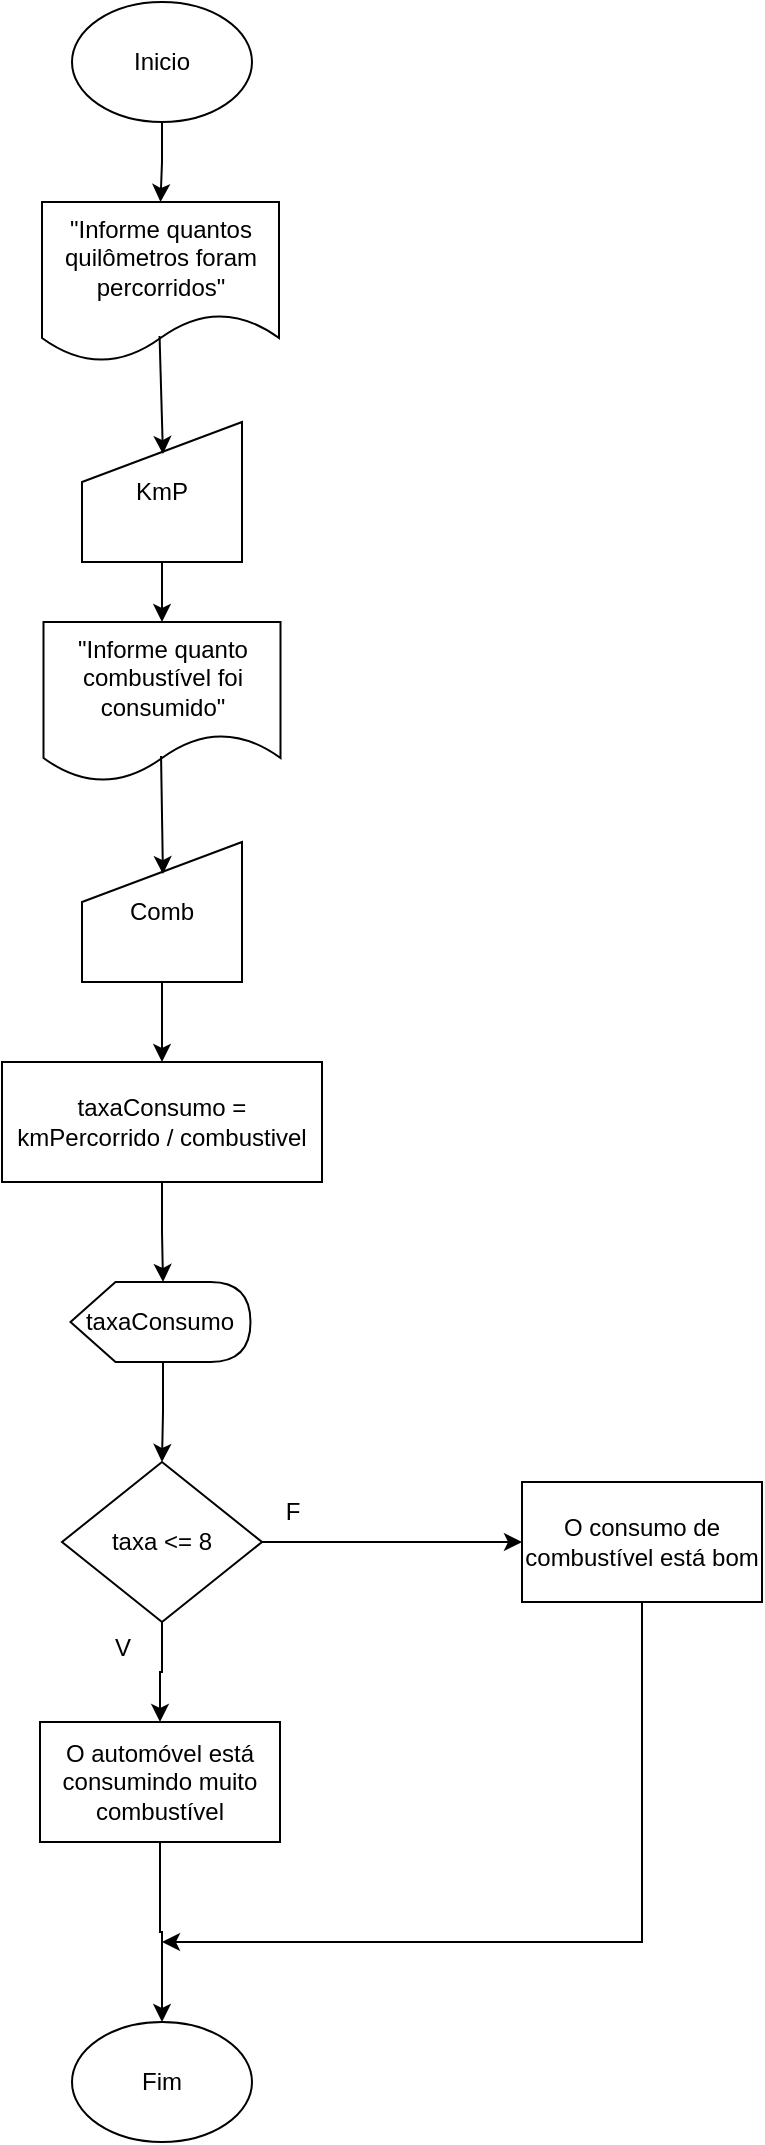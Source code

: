 <mxfile version="24.0.7" type="device">
  <diagram id="ZM5gBwKl8Iof5bzQOTgf" name="Página-1">
    <mxGraphModel dx="1693" dy="750" grid="1" gridSize="10" guides="1" tooltips="1" connect="1" arrows="1" fold="1" page="1" pageScale="1" pageWidth="827" pageHeight="1169" math="0" shadow="0">
      <root>
        <mxCell id="0" />
        <mxCell id="1" parent="0" />
        <mxCell id="aZ5adwHKV0_EOkv4RIQL-3" style="edgeStyle=orthogonalEdgeStyle;rounded=0;orthogonalLoop=1;jettySize=auto;html=1;exitX=0.5;exitY=1;exitDx=0;exitDy=0;entryX=0.5;entryY=0;entryDx=0;entryDy=0;" edge="1" parent="1" source="aZ5adwHKV0_EOkv4RIQL-4" target="aZ5adwHKV0_EOkv4RIQL-8">
          <mxGeometry relative="1" as="geometry" />
        </mxCell>
        <mxCell id="aZ5adwHKV0_EOkv4RIQL-4" value="Inicio" style="ellipse;whiteSpace=wrap;html=1;" vertex="1" parent="1">
          <mxGeometry x="35" y="10" width="90" height="60" as="geometry" />
        </mxCell>
        <mxCell id="aZ5adwHKV0_EOkv4RIQL-17" style="edgeStyle=orthogonalEdgeStyle;rounded=0;orthogonalLoop=1;jettySize=auto;html=1;exitX=0.5;exitY=1;exitDx=0;exitDy=0;entryX=0.5;entryY=0;entryDx=0;entryDy=0;" edge="1" parent="1" source="aZ5adwHKV0_EOkv4RIQL-6" target="aZ5adwHKV0_EOkv4RIQL-15">
          <mxGeometry relative="1" as="geometry" />
        </mxCell>
        <mxCell id="aZ5adwHKV0_EOkv4RIQL-6" value="&lt;p style=&quot;line-height: 120%;&quot;&gt;KmP&lt;/p&gt;" style="shape=manualInput;whiteSpace=wrap;html=1;" vertex="1" parent="1">
          <mxGeometry x="40" y="220" width="80" height="70" as="geometry" />
        </mxCell>
        <mxCell id="aZ5adwHKV0_EOkv4RIQL-7" value="taxaConsumo = kmPercorrido / combustivel" style="rounded=0;whiteSpace=wrap;html=1;" vertex="1" parent="1">
          <mxGeometry y="540" width="160" height="60" as="geometry" />
        </mxCell>
        <mxCell id="aZ5adwHKV0_EOkv4RIQL-8" value="&quot;Informe quantos quilômetros foram percorridos&quot;" style="shape=document;whiteSpace=wrap;html=1;boundedLbl=1;" vertex="1" parent="1">
          <mxGeometry x="20" y="110" width="118.5" height="80" as="geometry" />
        </mxCell>
        <mxCell id="aZ5adwHKV0_EOkv4RIQL-9" value="" style="endArrow=classic;html=1;rounded=0;exitX=0.496;exitY=0.838;exitDx=0;exitDy=0;exitPerimeter=0;entryX=0.506;entryY=0.229;entryDx=0;entryDy=0;entryPerimeter=0;" edge="1" parent="1" source="aZ5adwHKV0_EOkv4RIQL-8" target="aZ5adwHKV0_EOkv4RIQL-6">
          <mxGeometry width="50" height="50" relative="1" as="geometry">
            <mxPoint x="118.5" y="240" as="sourcePoint" />
            <mxPoint x="78.5" y="250" as="targetPoint" />
            <Array as="points" />
          </mxGeometry>
        </mxCell>
        <mxCell id="aZ5adwHKV0_EOkv4RIQL-20" style="edgeStyle=orthogonalEdgeStyle;rounded=0;orthogonalLoop=1;jettySize=auto;html=1;exitX=0;exitY=0;exitDx=46.25;exitDy=40;exitPerimeter=0;entryX=0.5;entryY=0;entryDx=0;entryDy=0;" edge="1" parent="1" source="aZ5adwHKV0_EOkv4RIQL-11" target="aZ5adwHKV0_EOkv4RIQL-19">
          <mxGeometry relative="1" as="geometry" />
        </mxCell>
        <mxCell id="aZ5adwHKV0_EOkv4RIQL-11" value="taxaConsumo" style="shape=display;whiteSpace=wrap;html=1;" vertex="1" parent="1">
          <mxGeometry x="34.25" y="650" width="90" height="40" as="geometry" />
        </mxCell>
        <mxCell id="aZ5adwHKV0_EOkv4RIQL-13" value="Fim" style="ellipse;whiteSpace=wrap;html=1;" vertex="1" parent="1">
          <mxGeometry x="35" y="1020" width="90" height="60" as="geometry" />
        </mxCell>
        <mxCell id="aZ5adwHKV0_EOkv4RIQL-18" style="edgeStyle=orthogonalEdgeStyle;rounded=0;orthogonalLoop=1;jettySize=auto;html=1;exitX=0.5;exitY=1;exitDx=0;exitDy=0;entryX=0.5;entryY=0;entryDx=0;entryDy=0;" edge="1" parent="1" source="aZ5adwHKV0_EOkv4RIQL-14" target="aZ5adwHKV0_EOkv4RIQL-7">
          <mxGeometry relative="1" as="geometry" />
        </mxCell>
        <mxCell id="aZ5adwHKV0_EOkv4RIQL-14" value="&lt;p style=&quot;line-height: 120%;&quot;&gt;Comb&lt;/p&gt;" style="shape=manualInput;whiteSpace=wrap;html=1;" vertex="1" parent="1">
          <mxGeometry x="40" y="430" width="80" height="70" as="geometry" />
        </mxCell>
        <mxCell id="aZ5adwHKV0_EOkv4RIQL-15" value="&quot;Informe quanto combustível foi consumido&quot;" style="shape=document;whiteSpace=wrap;html=1;boundedLbl=1;" vertex="1" parent="1">
          <mxGeometry x="20.75" y="320" width="118.5" height="80" as="geometry" />
        </mxCell>
        <mxCell id="aZ5adwHKV0_EOkv4RIQL-16" value="" style="endArrow=classic;html=1;rounded=0;exitX=0.496;exitY=0.838;exitDx=0;exitDy=0;exitPerimeter=0;entryX=0.506;entryY=0.229;entryDx=0;entryDy=0;entryPerimeter=0;" edge="1" parent="1" source="aZ5adwHKV0_EOkv4RIQL-15" target="aZ5adwHKV0_EOkv4RIQL-14">
          <mxGeometry width="50" height="50" relative="1" as="geometry">
            <mxPoint x="119.25" y="450" as="sourcePoint" />
            <mxPoint x="79.25" y="460" as="targetPoint" />
            <Array as="points" />
          </mxGeometry>
        </mxCell>
        <mxCell id="aZ5adwHKV0_EOkv4RIQL-23" style="edgeStyle=orthogonalEdgeStyle;rounded=0;orthogonalLoop=1;jettySize=auto;html=1;exitX=0.5;exitY=1;exitDx=0;exitDy=0;entryX=0.5;entryY=0;entryDx=0;entryDy=0;" edge="1" parent="1" source="aZ5adwHKV0_EOkv4RIQL-19" target="aZ5adwHKV0_EOkv4RIQL-22">
          <mxGeometry relative="1" as="geometry" />
        </mxCell>
        <mxCell id="aZ5adwHKV0_EOkv4RIQL-25" style="edgeStyle=orthogonalEdgeStyle;rounded=0;orthogonalLoop=1;jettySize=auto;html=1;exitX=1;exitY=0.5;exitDx=0;exitDy=0;entryX=0;entryY=0.5;entryDx=0;entryDy=0;" edge="1" parent="1" source="aZ5adwHKV0_EOkv4RIQL-19" target="aZ5adwHKV0_EOkv4RIQL-24">
          <mxGeometry relative="1" as="geometry" />
        </mxCell>
        <mxCell id="aZ5adwHKV0_EOkv4RIQL-19" value="taxa &amp;lt;= 8" style="rhombus;whiteSpace=wrap;html=1;" vertex="1" parent="1">
          <mxGeometry x="30" y="740" width="100" height="80" as="geometry" />
        </mxCell>
        <mxCell id="aZ5adwHKV0_EOkv4RIQL-21" style="edgeStyle=orthogonalEdgeStyle;rounded=0;orthogonalLoop=1;jettySize=auto;html=1;exitX=0.5;exitY=1;exitDx=0;exitDy=0;entryX=0;entryY=0;entryDx=46.25;entryDy=0;entryPerimeter=0;" edge="1" parent="1" source="aZ5adwHKV0_EOkv4RIQL-7" target="aZ5adwHKV0_EOkv4RIQL-11">
          <mxGeometry relative="1" as="geometry" />
        </mxCell>
        <mxCell id="aZ5adwHKV0_EOkv4RIQL-26" style="edgeStyle=orthogonalEdgeStyle;rounded=0;orthogonalLoop=1;jettySize=auto;html=1;exitX=0.5;exitY=1;exitDx=0;exitDy=0;entryX=0.5;entryY=0;entryDx=0;entryDy=0;" edge="1" parent="1" source="aZ5adwHKV0_EOkv4RIQL-22" target="aZ5adwHKV0_EOkv4RIQL-13">
          <mxGeometry relative="1" as="geometry" />
        </mxCell>
        <mxCell id="aZ5adwHKV0_EOkv4RIQL-22" value="O automóvel está consumindo muito combustível" style="rounded=0;whiteSpace=wrap;html=1;" vertex="1" parent="1">
          <mxGeometry x="19" y="870" width="120" height="60" as="geometry" />
        </mxCell>
        <mxCell id="aZ5adwHKV0_EOkv4RIQL-27" style="edgeStyle=orthogonalEdgeStyle;rounded=0;orthogonalLoop=1;jettySize=auto;html=1;exitX=0.5;exitY=1;exitDx=0;exitDy=0;" edge="1" parent="1" source="aZ5adwHKV0_EOkv4RIQL-24">
          <mxGeometry relative="1" as="geometry">
            <mxPoint x="80" y="980" as="targetPoint" />
            <Array as="points">
              <mxPoint x="320" y="980" />
              <mxPoint x="125" y="980" />
            </Array>
          </mxGeometry>
        </mxCell>
        <mxCell id="aZ5adwHKV0_EOkv4RIQL-24" value="O consumo de combustível está bom" style="rounded=0;whiteSpace=wrap;html=1;" vertex="1" parent="1">
          <mxGeometry x="260" y="750" width="120" height="60" as="geometry" />
        </mxCell>
        <mxCell id="aZ5adwHKV0_EOkv4RIQL-28" value="F" style="text;html=1;align=center;verticalAlign=middle;resizable=0;points=[];autosize=1;strokeColor=none;fillColor=none;" vertex="1" parent="1">
          <mxGeometry x="130" y="750" width="30" height="30" as="geometry" />
        </mxCell>
        <mxCell id="aZ5adwHKV0_EOkv4RIQL-29" value="V" style="text;html=1;align=center;verticalAlign=middle;resizable=0;points=[];autosize=1;strokeColor=none;fillColor=none;" vertex="1" parent="1">
          <mxGeometry x="45" y="818" width="30" height="30" as="geometry" />
        </mxCell>
      </root>
    </mxGraphModel>
  </diagram>
</mxfile>
